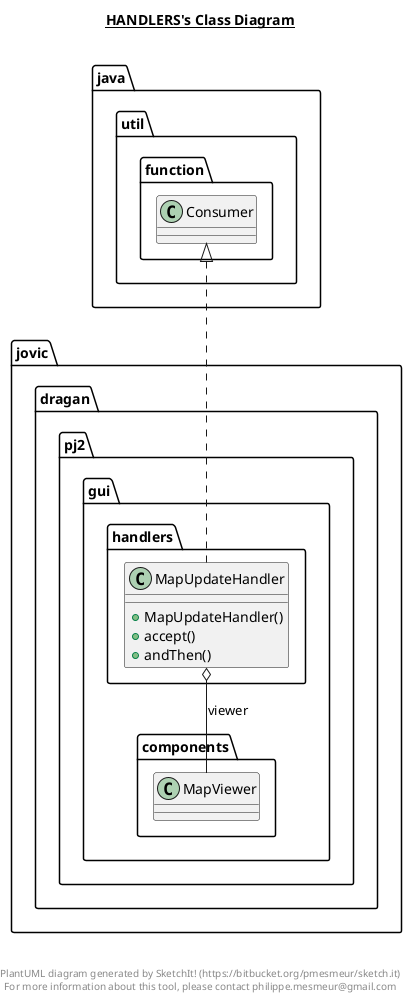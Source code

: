 @startuml

title __HANDLERS's Class Diagram__\n

  namespace jovic.dragan.pj2.gui {
    namespace handlers {
      class jovic.dragan.pj2.gui.handlers.MapUpdateHandler {
          + MapUpdateHandler()
          + accept()
          + andThen()
      }
    }
  }
  

  jovic.dragan.pj2.gui.handlers.MapUpdateHandler .up.|> java.util.function.Consumer
  jovic.dragan.pj2.gui.handlers.MapUpdateHandler o-- jovic.dragan.pj2.gui.components.MapViewer : viewer


right footer


PlantUML diagram generated by SketchIt! (https://bitbucket.org/pmesmeur/sketch.it)
For more information about this tool, please contact philippe.mesmeur@gmail.com
endfooter

@enduml
